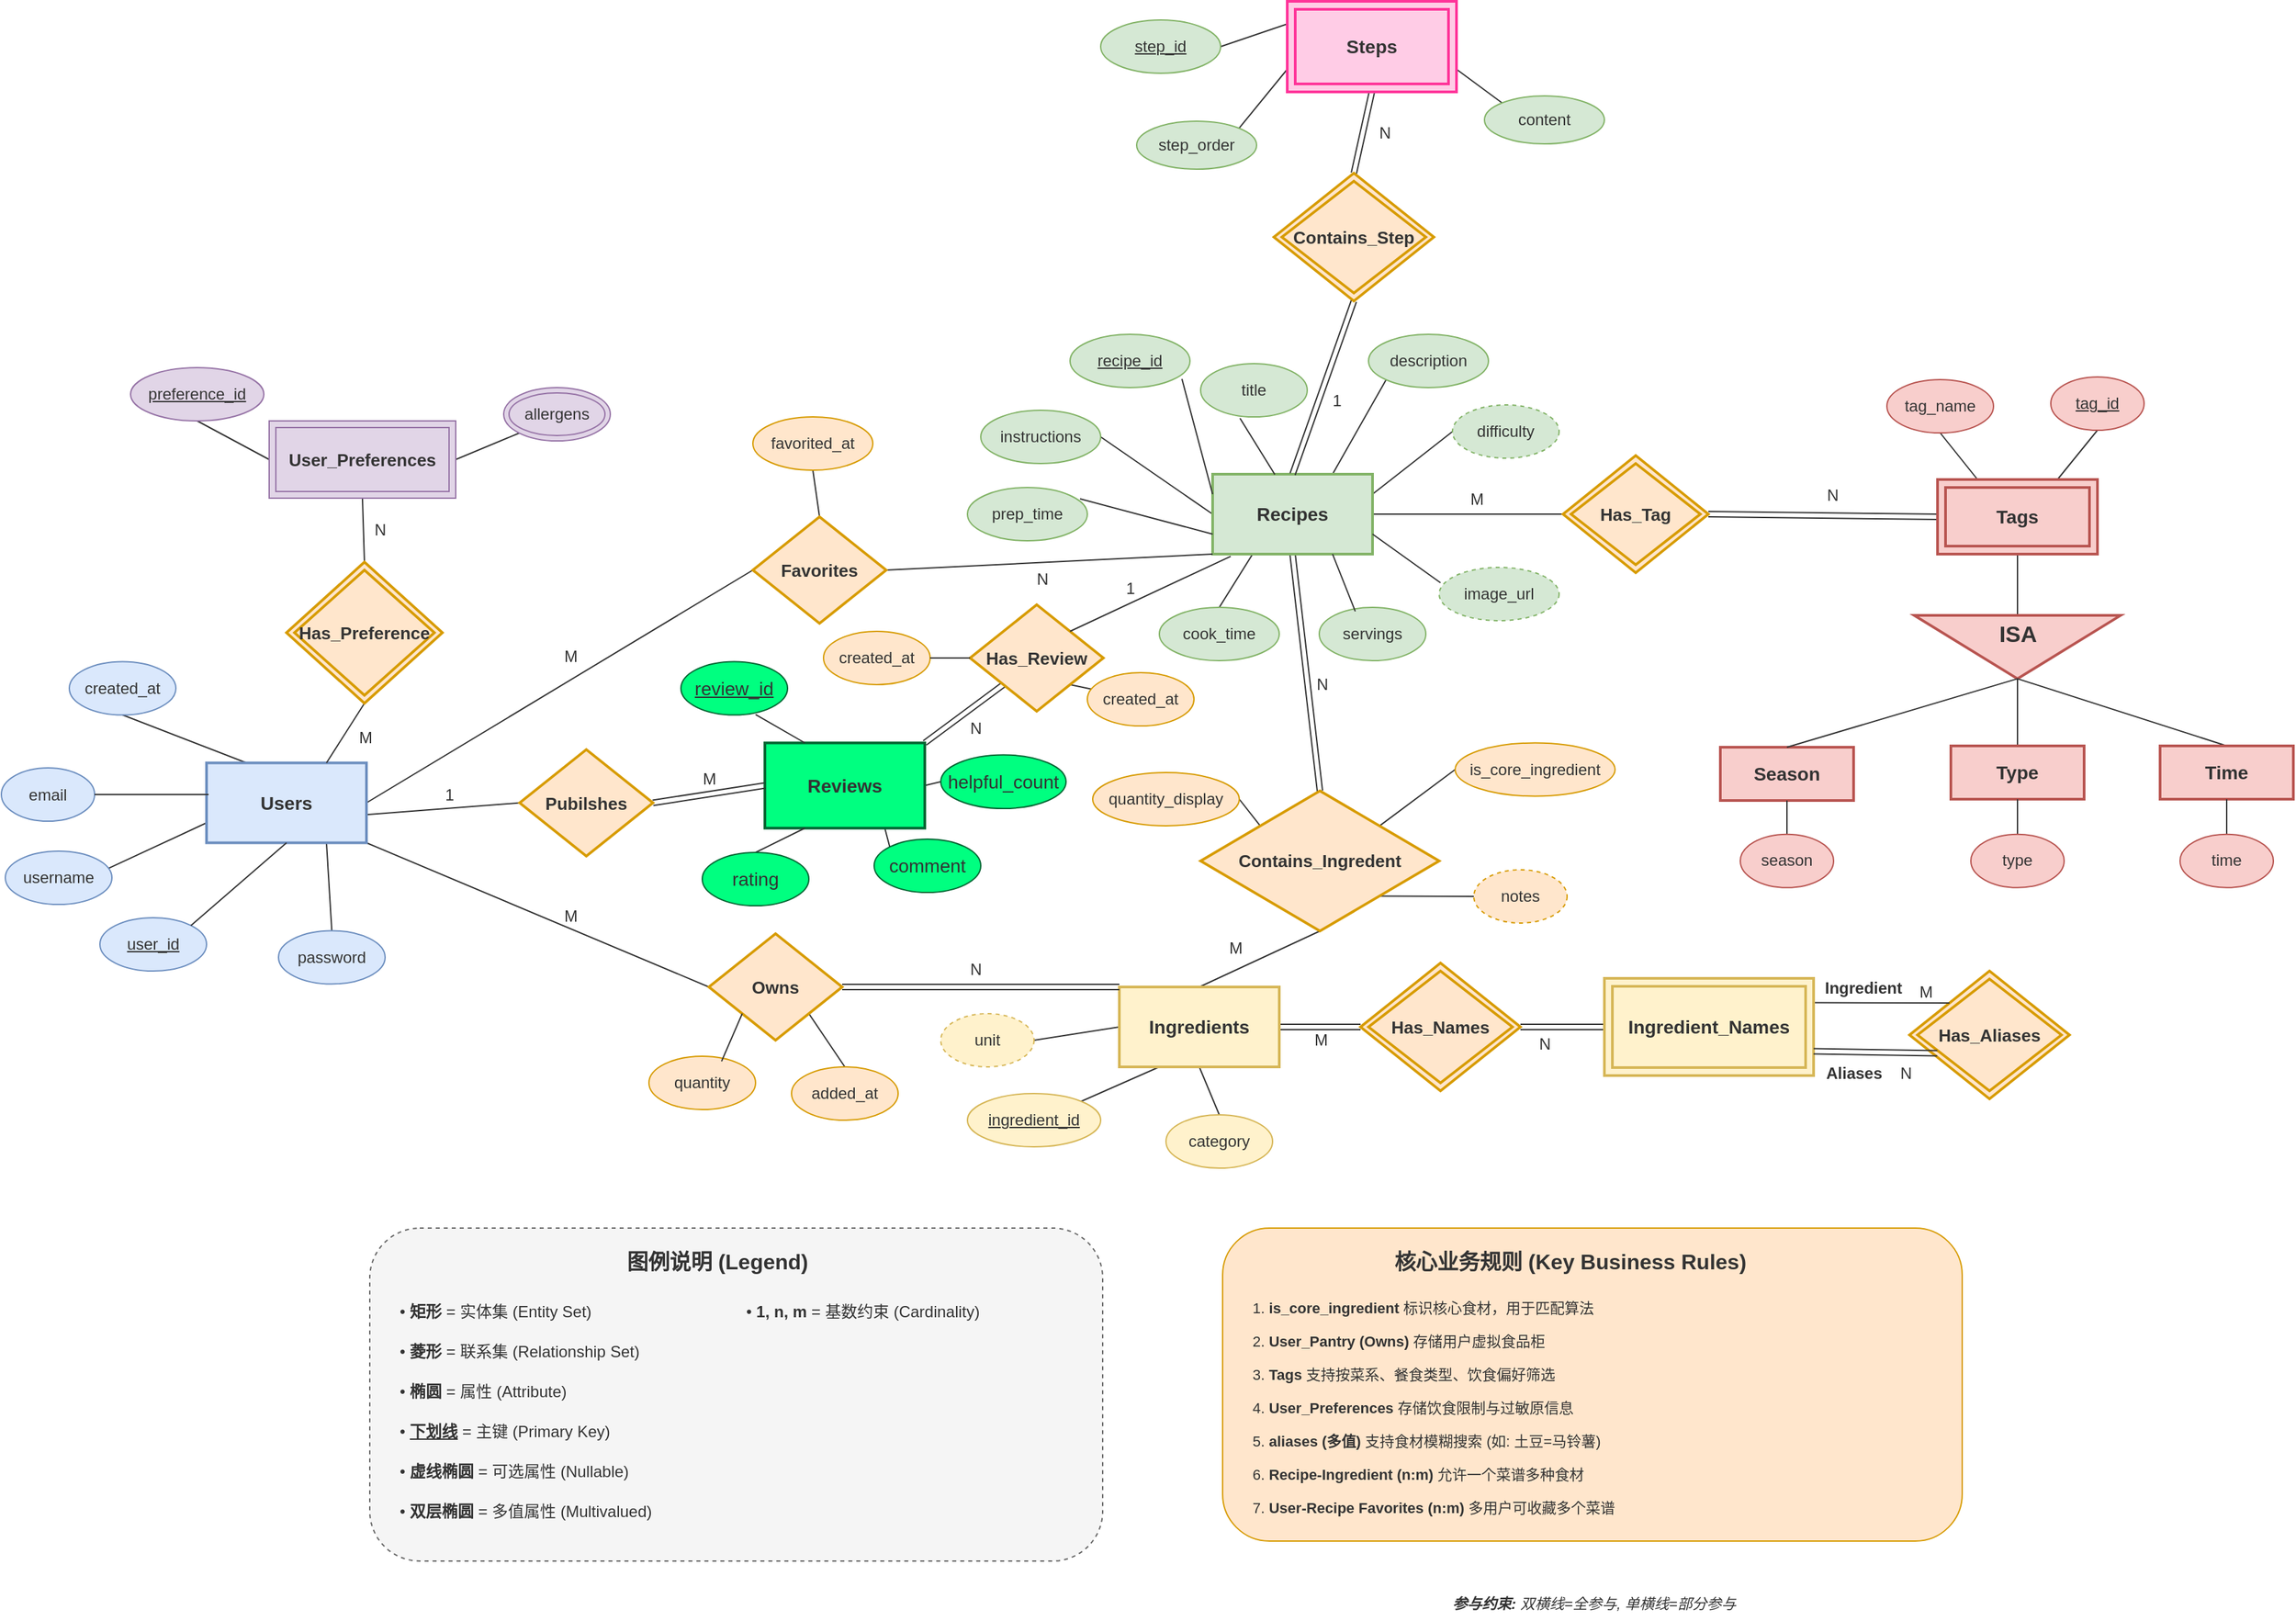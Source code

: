 <mxfile version="28.2.5">
  <diagram name="第 1 页" id="XgIQo4NafmfbC__hgtfv">
    <mxGraphModel dx="2186" dy="1498" grid="0" gridSize="10" guides="1" tooltips="1" connect="1" arrows="1" fold="1" page="0" pageScale="1" pageWidth="1169" pageHeight="827" background="#FFFFFF" math="0" shadow="0">
      <root>
        <mxCell id="0" />
        <mxCell id="1" parent="0" />
        <mxCell id="4LYANcPHWq9vuV5rM0Qy-9" style="rounded=0;orthogonalLoop=1;jettySize=auto;html=1;exitX=0.25;exitY=1;exitDx=0;exitDy=0;entryX=1;entryY=0;entryDx=0;entryDy=0;endArrow=none;endFill=0;strokeColor=#333333;" parent="1" source="4LYANcPHWq9vuV5rM0Qy-1" target="4LYANcPHWq9vuV5rM0Qy-2" edge="1">
          <mxGeometry relative="1" as="geometry" />
        </mxCell>
        <mxCell id="4LYANcPHWq9vuV5rM0Qy-10" style="rounded=0;orthogonalLoop=1;jettySize=auto;html=1;exitX=0;exitY=0.5;exitDx=0;exitDy=0;entryX=1;entryY=0.5;entryDx=0;entryDy=0;endArrow=none;endFill=0;strokeColor=#333333;" parent="1" source="4LYANcPHWq9vuV5rM0Qy-1" target="4LYANcPHWq9vuV5rM0Qy-6" edge="1">
          <mxGeometry relative="1" as="geometry" />
        </mxCell>
        <mxCell id="4LYANcPHWq9vuV5rM0Qy-12" style="rounded=0;orthogonalLoop=1;jettySize=auto;html=1;exitX=0.5;exitY=1;exitDx=0;exitDy=0;entryX=0.5;entryY=0;entryDx=0;entryDy=0;endArrow=none;endFill=0;strokeColor=#333333;" parent="1" source="4LYANcPHWq9vuV5rM0Qy-1" target="4LYANcPHWq9vuV5rM0Qy-4" edge="1">
          <mxGeometry relative="1" as="geometry" />
        </mxCell>
        <mxCell id="4LYANcPHWq9vuV5rM0Qy-44" style="rounded=0;orthogonalLoop=1;jettySize=auto;html=1;exitX=0.5;exitY=0;exitDx=0;exitDy=0;entryX=0.5;entryY=1;entryDx=0;entryDy=0;strokeColor=#333333;endArrow=none;endFill=0;" parent="1" source="4LYANcPHWq9vuV5rM0Qy-1" target="4LYANcPHWq9vuV5rM0Qy-34" edge="1">
          <mxGeometry relative="1" as="geometry" />
        </mxCell>
        <mxCell id="G42axheilwnnns442K1A-32" style="rounded=0;orthogonalLoop=1;jettySize=auto;html=1;exitX=1;exitY=0.5;exitDx=0;exitDy=0;entryX=0;entryY=0.5;entryDx=0;entryDy=0;shape=link;strokeColor=#333333;" edge="1" parent="1" source="4LYANcPHWq9vuV5rM0Qy-1" target="G42axheilwnnns442K1A-31">
          <mxGeometry relative="1" as="geometry" />
        </mxCell>
        <mxCell id="4LYANcPHWq9vuV5rM0Qy-1" value="&lt;b&gt;Ingredients&lt;/b&gt;" style="rounded=0;whiteSpace=wrap;html=1;fillColor=#fff2cc;strokeColor=#d6b656;fontStyle=1;fontSize=14;strokeWidth=2;fontColor=#333333;" parent="1" vertex="1">
          <mxGeometry x="875" y="759" width="120" height="60" as="geometry" />
        </mxCell>
        <mxCell id="4LYANcPHWq9vuV5rM0Qy-2" value="&lt;u&gt;ingredient_id&lt;/u&gt;" style="ellipse;whiteSpace=wrap;html=1;fillColor=#fff2cc;strokeColor=#d6b656;fontColor=#333333;" parent="1" vertex="1">
          <mxGeometry x="761" y="839" width="100" height="40" as="geometry" />
        </mxCell>
        <mxCell id="4LYANcPHWq9vuV5rM0Qy-4" value="category" style="ellipse;whiteSpace=wrap;html=1;fillColor=#fff2cc;strokeColor=#d6b656;fontColor=#333333;" parent="1" vertex="1">
          <mxGeometry x="910" y="855" width="80" height="40" as="geometry" />
        </mxCell>
        <mxCell id="4LYANcPHWq9vuV5rM0Qy-6" value="unit" style="ellipse;whiteSpace=wrap;html=1;fillColor=#fff2cc;strokeColor=#d6b656;dashed=1;fontColor=#333333;" parent="1" vertex="1">
          <mxGeometry x="741" y="779" width="70" height="40" as="geometry" />
        </mxCell>
        <mxCell id="4LYANcPHWq9vuV5rM0Qy-26" style="rounded=0;orthogonalLoop=1;jettySize=auto;html=1;exitX=0.75;exitY=0;exitDx=0;exitDy=0;entryX=0;entryY=1;entryDx=0;entryDy=0;strokeColor=#333333;startArrow=none;startFill=0;endArrow=none;endFill=0;" parent="1" source="4LYANcPHWq9vuV5rM0Qy-14" target="4LYANcPHWq9vuV5rM0Qy-17" edge="1">
          <mxGeometry relative="1" as="geometry" />
        </mxCell>
        <mxCell id="4LYANcPHWq9vuV5rM0Qy-27" style="rounded=0;orthogonalLoop=1;jettySize=auto;html=1;exitX=1;exitY=0.25;exitDx=0;exitDy=0;entryX=0;entryY=0.5;entryDx=0;entryDy=0;strokeColor=#333333;startArrow=none;startFill=0;endArrow=none;endFill=0;" parent="1" source="4LYANcPHWq9vuV5rM0Qy-14" target="4LYANcPHWq9vuV5rM0Qy-23" edge="1">
          <mxGeometry relative="1" as="geometry" />
        </mxCell>
        <mxCell id="4LYANcPHWq9vuV5rM0Qy-30" style="rounded=0;orthogonalLoop=1;jettySize=auto;html=1;exitX=0.25;exitY=1;exitDx=0;exitDy=0;entryX=0.5;entryY=0;entryDx=0;entryDy=0;strokeColor=#333333;startArrow=none;startFill=0;endArrow=none;endFill=0;" parent="1" source="4LYANcPHWq9vuV5rM0Qy-14" target="4LYANcPHWq9vuV5rM0Qy-20" edge="1">
          <mxGeometry relative="1" as="geometry" />
        </mxCell>
        <mxCell id="4LYANcPHWq9vuV5rM0Qy-32" style="rounded=0;orthogonalLoop=1;jettySize=auto;html=1;exitX=0;exitY=0.5;exitDx=0;exitDy=0;entryX=1;entryY=0.5;entryDx=0;entryDy=0;strokeColor=#333333;startArrow=none;startFill=0;endArrow=none;endFill=0;" parent="1" source="4LYANcPHWq9vuV5rM0Qy-14" target="4LYANcPHWq9vuV5rM0Qy-18" edge="1">
          <mxGeometry relative="1" as="geometry" />
        </mxCell>
        <mxCell id="4LYANcPHWq9vuV5rM0Qy-43" style="rounded=0;orthogonalLoop=1;jettySize=auto;html=1;exitX=0.5;exitY=1;exitDx=0;exitDy=0;entryX=0.5;entryY=0;entryDx=0;entryDy=0;strokeColor=#333333;endArrow=none;endFill=0;shape=link;" parent="1" source="4LYANcPHWq9vuV5rM0Qy-14" target="4LYANcPHWq9vuV5rM0Qy-34" edge="1">
          <mxGeometry relative="1" as="geometry" />
        </mxCell>
        <mxCell id="4LYANcPHWq9vuV5rM0Qy-100" style="rounded=0;orthogonalLoop=1;jettySize=auto;html=1;exitX=1;exitY=0.5;exitDx=0;exitDy=0;strokeColor=#333333;entryX=0;entryY=0.5;entryDx=0;entryDy=0;endArrow=none;endFill=0;" parent="1" source="4LYANcPHWq9vuV5rM0Qy-14" target="fGZl--ZOmI5c5a0cFDRq-34" edge="1">
          <mxGeometry relative="1" as="geometry">
            <mxPoint x="1248" y="404" as="targetPoint" />
          </mxGeometry>
        </mxCell>
        <mxCell id="4LYANcPHWq9vuV5rM0Qy-14" value="&lt;b&gt;Recipes&lt;/b&gt;" style="rounded=0;whiteSpace=wrap;html=1;fillColor=#d5e8d4;strokeColor=#82B366;fontStyle=1;fontSize=14;strokeWidth=2;fontColor=#333333;" parent="1" vertex="1">
          <mxGeometry x="945" y="374" width="120" height="60" as="geometry" />
        </mxCell>
        <mxCell id="4LYANcPHWq9vuV5rM0Qy-15" value="&lt;u&gt;recipe_id&lt;/u&gt;" style="ellipse;whiteSpace=wrap;html=1;fillColor=#d5e8d4;strokeColor=#82b366;fontColor=#333333;" parent="1" vertex="1">
          <mxGeometry x="838" y="269" width="90" height="40" as="geometry" />
        </mxCell>
        <mxCell id="4LYANcPHWq9vuV5rM0Qy-16" value="title" style="ellipse;whiteSpace=wrap;html=1;fillColor=#d5e8d4;strokeColor=#82b366;fontColor=#333333;" parent="1" vertex="1">
          <mxGeometry x="936" y="291" width="80" height="40" as="geometry" />
        </mxCell>
        <mxCell id="4LYANcPHWq9vuV5rM0Qy-17" value="description" style="ellipse;whiteSpace=wrap;html=1;fillColor=#d5e8d4;strokeColor=#82b366;fontColor=#333333;" parent="1" vertex="1">
          <mxGeometry x="1062" y="269" width="90" height="40" as="geometry" />
        </mxCell>
        <mxCell id="4LYANcPHWq9vuV5rM0Qy-18" value="instructions" style="ellipse;whiteSpace=wrap;html=1;fillColor=#d5e8d4;strokeColor=#82b366;fontColor=#333333;" parent="1" vertex="1">
          <mxGeometry x="771" y="326" width="90" height="40" as="geometry" />
        </mxCell>
        <mxCell id="4LYANcPHWq9vuV5rM0Qy-19" value="prep_time" style="ellipse;whiteSpace=wrap;html=1;fillColor=#d5e8d4;strokeColor=#82b366;fontColor=#333333;" parent="1" vertex="1">
          <mxGeometry x="761" y="384" width="90" height="40" as="geometry" />
        </mxCell>
        <mxCell id="4LYANcPHWq9vuV5rM0Qy-20" value="cook_time" style="ellipse;whiteSpace=wrap;html=1;fillColor=#d5e8d4;strokeColor=#82b366;fontColor=#333333;" parent="1" vertex="1">
          <mxGeometry x="905" y="474" width="90" height="40" as="geometry" />
        </mxCell>
        <mxCell id="4LYANcPHWq9vuV5rM0Qy-21" value="servings" style="ellipse;whiteSpace=wrap;html=1;fillColor=#d5e8d4;strokeColor=#82b366;fontColor=#333333;" parent="1" vertex="1">
          <mxGeometry x="1025" y="474" width="80" height="40" as="geometry" />
        </mxCell>
        <mxCell id="4LYANcPHWq9vuV5rM0Qy-22" value="image_url" style="ellipse;whiteSpace=wrap;html=1;fillColor=#d5e8d4;strokeColor=#82b366;dashed=1;fontColor=#333333;" parent="1" vertex="1">
          <mxGeometry x="1115" y="444" width="90" height="40" as="geometry" />
        </mxCell>
        <mxCell id="4LYANcPHWq9vuV5rM0Qy-23" value="difficulty" style="ellipse;whiteSpace=wrap;html=1;fillColor=#d5e8d4;strokeColor=#82b366;dashed=1;fontColor=#333333;" parent="1" vertex="1">
          <mxGeometry x="1125" y="322" width="80" height="40" as="geometry" />
        </mxCell>
        <mxCell id="4LYANcPHWq9vuV5rM0Qy-25" style="rounded=0;orthogonalLoop=1;jettySize=auto;html=1;exitX=0.389;exitY=0.004;exitDx=0;exitDy=0;entryX=0.369;entryY=1.025;entryDx=0;entryDy=0;entryPerimeter=0;strokeColor=#333333;startArrow=none;startFill=0;exitPerimeter=0;endArrow=none;endFill=0;" parent="1" source="4LYANcPHWq9vuV5rM0Qy-14" target="4LYANcPHWq9vuV5rM0Qy-16" edge="1">
          <mxGeometry relative="1" as="geometry" />
        </mxCell>
        <mxCell id="4LYANcPHWq9vuV5rM0Qy-28" style="rounded=0;orthogonalLoop=1;jettySize=auto;html=1;exitX=1;exitY=0.75;exitDx=0;exitDy=0;entryX=0.011;entryY=0.288;entryDx=0;entryDy=0;entryPerimeter=0;strokeColor=#333333;startArrow=none;startFill=0;endArrow=none;endFill=0;" parent="1" source="4LYANcPHWq9vuV5rM0Qy-14" target="4LYANcPHWq9vuV5rM0Qy-22" edge="1">
          <mxGeometry relative="1" as="geometry" />
        </mxCell>
        <mxCell id="4LYANcPHWq9vuV5rM0Qy-29" style="rounded=0;orthogonalLoop=1;jettySize=auto;html=1;exitX=0.75;exitY=1;exitDx=0;exitDy=0;entryX=0.338;entryY=0.075;entryDx=0;entryDy=0;entryPerimeter=0;strokeColor=#333333;startArrow=none;startFill=0;endArrow=none;endFill=0;" parent="1" source="4LYANcPHWq9vuV5rM0Qy-14" target="4LYANcPHWq9vuV5rM0Qy-21" edge="1">
          <mxGeometry relative="1" as="geometry" />
        </mxCell>
        <mxCell id="4LYANcPHWq9vuV5rM0Qy-31" style="rounded=0;orthogonalLoop=1;jettySize=auto;html=1;exitX=0;exitY=0.75;exitDx=0;exitDy=0;entryX=0.939;entryY=0.213;entryDx=0;entryDy=0;entryPerimeter=0;strokeColor=#333333;startArrow=none;startFill=0;endArrow=none;endFill=0;" parent="1" source="4LYANcPHWq9vuV5rM0Qy-14" target="4LYANcPHWq9vuV5rM0Qy-19" edge="1">
          <mxGeometry relative="1" as="geometry" />
        </mxCell>
        <mxCell id="4LYANcPHWq9vuV5rM0Qy-33" style="rounded=0;orthogonalLoop=1;jettySize=auto;html=1;exitX=0;exitY=0.25;exitDx=0;exitDy=0;entryX=0.933;entryY=0.838;entryDx=0;entryDy=0;entryPerimeter=0;strokeColor=#333333;startArrow=none;startFill=0;endArrow=none;endFill=0;" parent="1" source="4LYANcPHWq9vuV5rM0Qy-14" target="4LYANcPHWq9vuV5rM0Qy-15" edge="1">
          <mxGeometry relative="1" as="geometry" />
        </mxCell>
        <mxCell id="4LYANcPHWq9vuV5rM0Qy-40" style="rounded=0;orthogonalLoop=1;jettySize=auto;html=1;exitX=1;exitY=0;exitDx=0;exitDy=0;entryX=0;entryY=0.5;entryDx=0;entryDy=0;strokeColor=#333333;endArrow=none;endFill=0;" parent="1" source="4LYANcPHWq9vuV5rM0Qy-34" target="4LYANcPHWq9vuV5rM0Qy-36" edge="1">
          <mxGeometry relative="1" as="geometry" />
        </mxCell>
        <mxCell id="4LYANcPHWq9vuV5rM0Qy-41" style="rounded=0;orthogonalLoop=1;jettySize=auto;html=1;exitX=1;exitY=1;exitDx=0;exitDy=0;entryX=0;entryY=0.5;entryDx=0;entryDy=0;strokeColor=#333333;endArrow=none;endFill=0;" parent="1" source="4LYANcPHWq9vuV5rM0Qy-34" target="4LYANcPHWq9vuV5rM0Qy-37" edge="1">
          <mxGeometry relative="1" as="geometry" />
        </mxCell>
        <mxCell id="4LYANcPHWq9vuV5rM0Qy-42" style="rounded=0;orthogonalLoop=1;jettySize=auto;html=1;exitX=0;exitY=0;exitDx=0;exitDy=0;entryX=1;entryY=0.5;entryDx=0;entryDy=0;strokeColor=#333333;endArrow=none;endFill=0;" parent="1" source="4LYANcPHWq9vuV5rM0Qy-34" target="4LYANcPHWq9vuV5rM0Qy-35" edge="1">
          <mxGeometry relative="1" as="geometry" />
        </mxCell>
        <mxCell id="4LYANcPHWq9vuV5rM0Qy-34" value="&lt;b&gt;Contains_Ingredent&lt;/b&gt;" style="rhombus;whiteSpace=wrap;html=1;fillColor=#ffe6cc;strokeColor=#d79b00;fontStyle=1;fontSize=13;strokeWidth=2;fontColor=#333333;" parent="1" vertex="1">
          <mxGeometry x="936" y="611.75" width="179" height="105.25" as="geometry" />
        </mxCell>
        <mxCell id="4LYANcPHWq9vuV5rM0Qy-35" value="quantity_display" style="ellipse;whiteSpace=wrap;html=1;fillColor=#ffe6cc;strokeColor=#d79b00;fontColor=#333333;" parent="1" vertex="1">
          <mxGeometry x="855" y="598" width="110" height="40" as="geometry" />
        </mxCell>
        <mxCell id="4LYANcPHWq9vuV5rM0Qy-36" value="is_core_ingredient" style="ellipse;whiteSpace=wrap;html=1;fillColor=#ffe6cc;strokeColor=#d79b00;fontColor=#333333;" parent="1" vertex="1">
          <mxGeometry x="1127" y="575.75" width="120" height="40" as="geometry" />
        </mxCell>
        <mxCell id="4LYANcPHWq9vuV5rM0Qy-37" value="notes" style="ellipse;whiteSpace=wrap;html=1;fillColor=#ffe6cc;strokeColor=#d79b00;dashed=1;fontColor=#333333;" parent="1" vertex="1">
          <mxGeometry x="1141" y="671" width="70" height="40" as="geometry" />
        </mxCell>
        <mxCell id="4LYANcPHWq9vuV5rM0Qy-56" style="rounded=0;orthogonalLoop=1;jettySize=auto;html=1;exitX=0;exitY=0.75;exitDx=0;exitDy=0;entryX=0.961;entryY=0.33;entryDx=0;entryDy=0;strokeColor=#333333;endArrow=none;endFill=0;entryPerimeter=0;" parent="1" source="4LYANcPHWq9vuV5rM0Qy-46" target="4LYANcPHWq9vuV5rM0Qy-48" edge="1">
          <mxGeometry relative="1" as="geometry" />
        </mxCell>
        <mxCell id="4LYANcPHWq9vuV5rM0Qy-58" style="rounded=0;orthogonalLoop=1;jettySize=auto;html=1;exitX=0.25;exitY=0;exitDx=0;exitDy=0;entryX=0.5;entryY=1;entryDx=0;entryDy=0;strokeColor=#333333;endArrow=none;endFill=0;" parent="1" source="4LYANcPHWq9vuV5rM0Qy-46" target="4LYANcPHWq9vuV5rM0Qy-51" edge="1">
          <mxGeometry relative="1" as="geometry" />
        </mxCell>
        <mxCell id="4LYANcPHWq9vuV5rM0Qy-59" style="rounded=0;orthogonalLoop=1;jettySize=auto;html=1;exitX=0.75;exitY=1;exitDx=0;exitDy=0;entryX=0.5;entryY=0;entryDx=0;entryDy=0;strokeColor=#333333;endArrow=none;endFill=0;" parent="1" source="4LYANcPHWq9vuV5rM0Qy-46" target="4LYANcPHWq9vuV5rM0Qy-50" edge="1">
          <mxGeometry relative="1" as="geometry" />
        </mxCell>
        <mxCell id="4LYANcPHWq9vuV5rM0Qy-82" style="rounded=0;orthogonalLoop=1;jettySize=auto;html=1;exitX=1;exitY=1;exitDx=0;exitDy=0;entryX=0;entryY=0.5;entryDx=0;entryDy=0;strokeColor=#333333;endArrow=none;endFill=0;" parent="1" source="4LYANcPHWq9vuV5rM0Qy-46" target="4LYANcPHWq9vuV5rM0Qy-72" edge="1">
          <mxGeometry relative="1" as="geometry" />
        </mxCell>
        <mxCell id="4LYANcPHWq9vuV5rM0Qy-86" style="rounded=0;orthogonalLoop=1;jettySize=auto;html=1;exitX=1;exitY=0.5;exitDx=0;exitDy=0;entryX=0;entryY=0.5;entryDx=0;entryDy=0;strokeColor=#333333;endArrow=none;endFill=0;" parent="1" source="4LYANcPHWq9vuV5rM0Qy-46" target="4LYANcPHWq9vuV5rM0Qy-85" edge="1">
          <mxGeometry relative="1" as="geometry" />
        </mxCell>
        <mxCell id="Ztesn_iidaRLeLfR7DhW-21" style="rounded=0;orthogonalLoop=1;jettySize=auto;html=1;exitX=0.986;exitY=0.649;exitDx=0;exitDy=0;entryX=0;entryY=0.5;entryDx=0;entryDy=0;endArrow=none;endFill=0;strokeColor=#333333;exitPerimeter=0;" parent="1" source="4LYANcPHWq9vuV5rM0Qy-46" target="Ztesn_iidaRLeLfR7DhW-19" edge="1">
          <mxGeometry relative="1" as="geometry" />
        </mxCell>
        <mxCell id="4LYANcPHWq9vuV5rM0Qy-46" value="&lt;b&gt;Users&lt;/b&gt;" style="rounded=0;whiteSpace=wrap;html=1;fillColor=#dae8fc;strokeColor=#6c8ebf;fontStyle=1;fontSize=14;strokeWidth=2;fontColor=#333333;" parent="1" vertex="1">
          <mxGeometry x="190" y="590.75" width="120" height="60" as="geometry" />
        </mxCell>
        <mxCell id="4LYANcPHWq9vuV5rM0Qy-47" value="&lt;u&gt;user_id&lt;/u&gt;" style="ellipse;whiteSpace=wrap;html=1;fillColor=#dae8fc;strokeColor=#6c8ebf;fontColor=#333333;" parent="1" vertex="1">
          <mxGeometry x="110" y="707" width="80" height="40" as="geometry" />
        </mxCell>
        <mxCell id="4LYANcPHWq9vuV5rM0Qy-48" value="username" style="ellipse;whiteSpace=wrap;html=1;fillColor=#dae8fc;strokeColor=#6c8ebf;fontColor=#333333;" parent="1" vertex="1">
          <mxGeometry x="39" y="657" width="80" height="40" as="geometry" />
        </mxCell>
        <mxCell id="4LYANcPHWq9vuV5rM0Qy-49" value="email" style="ellipse;whiteSpace=wrap;html=1;fillColor=#dae8fc;strokeColor=#6c8ebf;fontColor=#333333;" parent="1" vertex="1">
          <mxGeometry x="36" y="594.5" width="70" height="40" as="geometry" />
        </mxCell>
        <mxCell id="4LYANcPHWq9vuV5rM0Qy-50" value="password" style="ellipse;whiteSpace=wrap;html=1;fillColor=#dae8fc;strokeColor=#6c8ebf;fontColor=#333333;" parent="1" vertex="1">
          <mxGeometry x="244" y="716.75" width="80" height="40" as="geometry" />
        </mxCell>
        <mxCell id="4LYANcPHWq9vuV5rM0Qy-51" value="created_at" style="ellipse;whiteSpace=wrap;html=1;fillColor=#dae8fc;strokeColor=#6c8ebf;fontColor=#333333;" parent="1" vertex="1">
          <mxGeometry x="87" y="514.75" width="80" height="40" as="geometry" />
        </mxCell>
        <mxCell id="4LYANcPHWq9vuV5rM0Qy-55" style="rounded=0;orthogonalLoop=1;jettySize=auto;html=1;exitX=0.5;exitY=1;exitDx=0;exitDy=0;entryX=1;entryY=0;entryDx=0;entryDy=0;strokeColor=#333333;endArrow=none;endFill=0;" parent="1" source="4LYANcPHWq9vuV5rM0Qy-46" target="4LYANcPHWq9vuV5rM0Qy-47" edge="1">
          <mxGeometry relative="1" as="geometry" />
        </mxCell>
        <mxCell id="4LYANcPHWq9vuV5rM0Qy-57" style="rounded=0;orthogonalLoop=1;jettySize=auto;html=1;exitX=0.013;exitY=0.395;exitDx=0;exitDy=0;entryX=1;entryY=0.5;entryDx=0;entryDy=0;strokeColor=#333333;endArrow=none;endFill=0;exitPerimeter=0;" parent="1" source="4LYANcPHWq9vuV5rM0Qy-46" target="4LYANcPHWq9vuV5rM0Qy-49" edge="1">
          <mxGeometry relative="1" as="geometry" />
        </mxCell>
        <mxCell id="4LYANcPHWq9vuV5rM0Qy-76" style="rounded=0;orthogonalLoop=1;jettySize=auto;html=1;exitX=1;exitY=0.5;exitDx=0;exitDy=0;entryX=0;entryY=0;entryDx=0;entryDy=0;shape=link;strokeColor=#333333;" parent="1" source="4LYANcPHWq9vuV5rM0Qy-72" target="4LYANcPHWq9vuV5rM0Qy-1" edge="1">
          <mxGeometry relative="1" as="geometry" />
        </mxCell>
        <mxCell id="4LYANcPHWq9vuV5rM0Qy-81" style="rounded=0;orthogonalLoop=1;jettySize=auto;html=1;exitX=1;exitY=1;exitDx=0;exitDy=0;entryX=0.5;entryY=0;entryDx=0;entryDy=0;endArrow=none;endFill=0;strokeColor=#333333;" parent="1" source="4LYANcPHWq9vuV5rM0Qy-72" target="4LYANcPHWq9vuV5rM0Qy-79" edge="1">
          <mxGeometry relative="1" as="geometry" />
        </mxCell>
        <mxCell id="4LYANcPHWq9vuV5rM0Qy-72" value="&lt;b&gt;Owns&lt;/b&gt;" style="rhombus;whiteSpace=wrap;html=1;fillColor=#ffe6cc;strokeColor=#d79b00;fontStyle=1;fontSize=13;strokeWidth=2;fontColor=#333333;" parent="1" vertex="1">
          <mxGeometry x="567" y="719" width="100" height="80" as="geometry" />
        </mxCell>
        <mxCell id="4LYANcPHWq9vuV5rM0Qy-78" value="quantity" style="ellipse;whiteSpace=wrap;html=1;fillColor=#ffe6cc;strokeColor=#d79b00;fontColor=#333333;" parent="1" vertex="1">
          <mxGeometry x="522" y="811" width="80" height="40" as="geometry" />
        </mxCell>
        <mxCell id="4LYANcPHWq9vuV5rM0Qy-79" value="added_at" style="ellipse;whiteSpace=wrap;html=1;fillColor=#ffe6cc;strokeColor=#d79b00;fontColor=#333333;" parent="1" vertex="1">
          <mxGeometry x="629" y="819" width="80" height="40" as="geometry" />
        </mxCell>
        <mxCell id="4LYANcPHWq9vuV5rM0Qy-80" style="rounded=0;orthogonalLoop=1;jettySize=auto;html=1;exitX=0;exitY=1;exitDx=0;exitDy=0;entryX=0.681;entryY=0.096;entryDx=0;entryDy=0;entryPerimeter=0;endArrow=none;endFill=0;strokeColor=#333333;" parent="1" source="4LYANcPHWq9vuV5rM0Qy-72" target="4LYANcPHWq9vuV5rM0Qy-78" edge="1">
          <mxGeometry relative="1" as="geometry" />
        </mxCell>
        <mxCell id="4LYANcPHWq9vuV5rM0Qy-87" style="rounded=0;orthogonalLoop=1;jettySize=auto;html=1;exitX=1;exitY=0.5;exitDx=0;exitDy=0;entryX=0;entryY=1;entryDx=0;entryDy=0;strokeColor=#333333;endArrow=none;endFill=0;" parent="1" source="4LYANcPHWq9vuV5rM0Qy-85" target="4LYANcPHWq9vuV5rM0Qy-14" edge="1">
          <mxGeometry relative="1" as="geometry" />
        </mxCell>
        <mxCell id="4LYANcPHWq9vuV5rM0Qy-89" style="rounded=0;orthogonalLoop=1;jettySize=auto;html=1;exitX=0.5;exitY=0;exitDx=0;exitDy=0;entryX=0.5;entryY=1;entryDx=0;entryDy=0;endArrow=none;endFill=0;strokeColor=#333333;" parent="1" source="4LYANcPHWq9vuV5rM0Qy-85" target="4LYANcPHWq9vuV5rM0Qy-88" edge="1">
          <mxGeometry relative="1" as="geometry" />
        </mxCell>
        <mxCell id="4LYANcPHWq9vuV5rM0Qy-85" value="&lt;b&gt;Favorites&lt;/b&gt;" style="rhombus;whiteSpace=wrap;html=1;fillColor=#ffe6cc;strokeColor=#d79b00;fontStyle=1;fontSize=13;strokeWidth=2;fontColor=#333333;" parent="1" vertex="1">
          <mxGeometry x="600" y="406" width="100" height="80" as="geometry" />
        </mxCell>
        <mxCell id="4LYANcPHWq9vuV5rM0Qy-88" value="favorited_at" style="ellipse;whiteSpace=wrap;html=1;fillColor=#ffe6cc;strokeColor=#d79b00;fontColor=#333333;" parent="1" vertex="1">
          <mxGeometry x="600" y="331" width="90" height="40" as="geometry" />
        </mxCell>
        <mxCell id="4LYANcPHWq9vuV5rM0Qy-97" style="rounded=0;orthogonalLoop=1;jettySize=auto;html=1;exitX=0.75;exitY=0;exitDx=0;exitDy=0;entryX=0.5;entryY=1;entryDx=0;entryDy=0;strokeColor=#333333;endArrow=none;endFill=0;" parent="1" source="fGZl--ZOmI5c5a0cFDRq-43" target="4LYANcPHWq9vuV5rM0Qy-91" edge="1">
          <mxGeometry relative="1" as="geometry">
            <mxPoint x="1624" y="503.5" as="sourcePoint" />
          </mxGeometry>
        </mxCell>
        <mxCell id="4LYANcPHWq9vuV5rM0Qy-98" style="rounded=0;orthogonalLoop=1;jettySize=auto;html=1;exitX=0.25;exitY=0;exitDx=0;exitDy=0;strokeColor=#333333;endArrow=none;endFill=0;entryX=0.5;entryY=1;entryDx=0;entryDy=0;" parent="1" source="fGZl--ZOmI5c5a0cFDRq-43" target="4LYANcPHWq9vuV5rM0Qy-92" edge="1">
          <mxGeometry relative="1" as="geometry">
            <mxPoint x="1593.5" y="529" as="sourcePoint" />
            <mxPoint x="1515" y="340" as="targetPoint" />
          </mxGeometry>
        </mxCell>
        <mxCell id="4LYANcPHWq9vuV5rM0Qy-91" value="&lt;u&gt;tag_id&lt;/u&gt;" style="ellipse;whiteSpace=wrap;html=1;fillColor=#f8cecc;strokeColor=#b85450;fontColor=#333333;" parent="1" vertex="1">
          <mxGeometry x="1574" y="301" width="70" height="40" as="geometry" />
        </mxCell>
        <mxCell id="4LYANcPHWq9vuV5rM0Qy-92" value="tag_name" style="ellipse;whiteSpace=wrap;html=1;fillColor=#f8cecc;strokeColor=#b85450;fontColor=#333333;" parent="1" vertex="1">
          <mxGeometry x="1451" y="303" width="80" height="40" as="geometry" />
        </mxCell>
        <mxCell id="4LYANcPHWq9vuV5rM0Qy-103" style="rounded=0;orthogonalLoop=1;jettySize=auto;html=1;exitX=1;exitY=0.5;exitDx=0;exitDy=0;entryX=0;entryY=0.5;entryDx=0;entryDy=0;shape=link;strokeColor=#333333;" parent="1" source="fGZl--ZOmI5c5a0cFDRq-34" target="fGZl--ZOmI5c5a0cFDRq-43" edge="1">
          <mxGeometry relative="1" as="geometry">
            <mxPoint x="1348" y="404" as="sourcePoint" />
            <mxPoint x="1407" y="474.5" as="targetPoint" />
          </mxGeometry>
        </mxCell>
        <mxCell id="4LYANcPHWq9vuV5rM0Qy-104" value="" style="rounded=1;whiteSpace=wrap;html=1;fillColor=#f5f5f5;strokeColor=#666666;fontColor=#333333;dashed=1;align=left;verticalAlign=top;" parent="1" vertex="1">
          <mxGeometry x="312.5" y="940" width="550" height="250" as="geometry" />
        </mxCell>
        <mxCell id="4LYANcPHWq9vuV5rM0Qy-105" value="&lt;b&gt;&lt;font style=&quot;font-size: 16px;&quot;&gt;图例说明 (Legend)&lt;/font&gt;&lt;/b&gt;" style="text;html=1;align=center;verticalAlign=middle;resizable=0;points=[];autosize=1;fontColor=#333333;" parent="1" vertex="1">
          <mxGeometry x="482.5" y="950" width="180" height="30" as="geometry" />
        </mxCell>
        <mxCell id="4LYANcPHWq9vuV5rM0Qy-106" value="• &lt;b&gt;矩形&lt;/b&gt; = 实体集 (Entity Set)" style="text;html=1;align=left;verticalAlign=middle;resizable=0;points=[];autosize=1;fontSize=12;fontColor=#333333;" parent="1" vertex="1">
          <mxGeometry x="332.5" y="990" width="220" height="25" as="geometry" />
        </mxCell>
        <mxCell id="4LYANcPHWq9vuV5rM0Qy-107" value="• &lt;b&gt;菱形&lt;/b&gt; = 联系集 (Relationship Set)" style="text;html=1;align=left;verticalAlign=middle;resizable=0;points=[];autosize=1;fontSize=12;fontColor=#333333;" parent="1" vertex="1">
          <mxGeometry x="332.5" y="1020" width="260" height="25" as="geometry" />
        </mxCell>
        <mxCell id="4LYANcPHWq9vuV5rM0Qy-108" value="• &lt;b&gt;椭圆&lt;/b&gt; = 属性 (Attribute)" style="text;html=1;align=left;verticalAlign=middle;resizable=0;points=[];autosize=1;fontSize=12;fontColor=#333333;" parent="1" vertex="1">
          <mxGeometry x="332.5" y="1050" width="210" height="25" as="geometry" />
        </mxCell>
        <mxCell id="4LYANcPHWq9vuV5rM0Qy-109" value="• &lt;b&gt;&lt;u&gt;下划线&lt;/u&gt;&lt;/b&gt; = 主键 (Primary Key)" style="text;html=1;align=left;verticalAlign=middle;resizable=0;points=[];autosize=1;fontSize=12;fontColor=#333333;" parent="1" vertex="1">
          <mxGeometry x="332.5" y="1080" width="240" height="25" as="geometry" />
        </mxCell>
        <mxCell id="4LYANcPHWq9vuV5rM0Qy-110" value="• &lt;b&gt;虚线椭圆&lt;/b&gt; = 可选属性 (Nullable)" style="text;html=1;align=left;verticalAlign=middle;resizable=0;points=[];autosize=1;fontSize=12;fontColor=#333333;" parent="1" vertex="1">
          <mxGeometry x="332.5" y="1110" width="260" height="25" as="geometry" />
        </mxCell>
        <mxCell id="4LYANcPHWq9vuV5rM0Qy-111" value="• &lt;b&gt;双层椭圆&lt;/b&gt; = 多值属性 (Multivalued)" style="text;html=1;align=left;verticalAlign=middle;resizable=0;points=[];autosize=1;fontSize=12;fontColor=#333333;" parent="1" vertex="1">
          <mxGeometry x="332.5" y="1140" width="280" height="25" as="geometry" />
        </mxCell>
        <mxCell id="4LYANcPHWq9vuV5rM0Qy-112" value="• &lt;b&gt;1, n, m&lt;/b&gt; = 基数约束 (Cardinality)" style="text;html=1;align=left;verticalAlign=middle;resizable=0;points=[];autosize=1;fontSize=12;fontColor=#333333;" parent="1" vertex="1">
          <mxGeometry x="592.5" y="990" width="250" height="25" as="geometry" />
        </mxCell>
        <mxCell id="4LYANcPHWq9vuV5rM0Qy-113" value="" style="rounded=1;whiteSpace=wrap;html=1;fillColor=#ffe6cc;strokeColor=#d79b00;align=left;verticalAlign=top;fontColor=#333333;" parent="1" vertex="1">
          <mxGeometry x="952.5" y="940" width="555" height="235" as="geometry" />
        </mxCell>
        <mxCell id="4LYANcPHWq9vuV5rM0Qy-114" value="&lt;b&gt;&lt;font style=&quot;font-size: 16px;&quot;&gt;核心业务规则 (Key Business Rules)&lt;/font&gt;&lt;/b&gt;" style="text;html=1;align=center;verticalAlign=middle;resizable=0;points=[];autosize=1;fontColor=#333333;" parent="1" vertex="1">
          <mxGeometry x="1062.5" y="950" width="300" height="30" as="geometry" />
        </mxCell>
        <mxCell id="4LYANcPHWq9vuV5rM0Qy-115" value="1. &lt;b&gt;is_core_ingredient&lt;/b&gt; 标识核心食材，用于匹配算法" style="text;html=1;align=left;verticalAlign=middle;resizable=0;points=[];autosize=1;fontSize=11;fontColor=#333333;" parent="1" vertex="1">
          <mxGeometry x="972.5" y="990" width="350" height="20" as="geometry" />
        </mxCell>
        <mxCell id="4LYANcPHWq9vuV5rM0Qy-116" value="2. &lt;b&gt;User_Pantry (Owns)&lt;/b&gt; 存储用户虚拟食品柜" style="text;html=1;align=left;verticalAlign=middle;resizable=0;points=[];autosize=1;fontSize=11;fontColor=#333333;" parent="1" vertex="1">
          <mxGeometry x="972.5" y="1015" width="340" height="20" as="geometry" />
        </mxCell>
        <mxCell id="4LYANcPHWq9vuV5rM0Qy-117" value="3. &lt;b&gt;Tags&lt;/b&gt; 支持按菜系、餐食类型、饮食偏好筛选" style="text;html=1;align=left;verticalAlign=middle;resizable=0;points=[];autosize=1;fontSize=11;fontColor=#333333;" parent="1" vertex="1">
          <mxGeometry x="972.5" y="1040" width="360" height="20" as="geometry" />
        </mxCell>
        <mxCell id="4LYANcPHWq9vuV5rM0Qy-118" value="4. &lt;b&gt;User_Preferences&lt;/b&gt; 存储饮食限制与过敏原信息" style="text;html=1;align=left;verticalAlign=middle;resizable=0;points=[];autosize=1;fontSize=11;fontColor=#333333;" parent="1" vertex="1">
          <mxGeometry x="972.5" y="1065" width="380" height="20" as="geometry" />
        </mxCell>
        <mxCell id="4LYANcPHWq9vuV5rM0Qy-119" value="5. &lt;b&gt;aliases (多值)&lt;/b&gt; 支持食材模糊搜索 (如: 土豆=马铃薯)" style="text;html=1;align=left;verticalAlign=middle;resizable=0;points=[];autosize=1;fontSize=11;fontColor=#333333;" parent="1" vertex="1">
          <mxGeometry x="972.5" y="1090" width="420" height="20" as="geometry" />
        </mxCell>
        <mxCell id="4LYANcPHWq9vuV5rM0Qy-120" value="6. &lt;b&gt;Recipe-Ingredient (n:m)&lt;/b&gt; 允许一个菜谱多种食材" style="text;html=1;align=left;verticalAlign=middle;resizable=0;points=[];autosize=1;fontSize=11;fontColor=#333333;" parent="1" vertex="1">
          <mxGeometry x="972.5" y="1115" width="400" height="20" as="geometry" />
        </mxCell>
        <mxCell id="4LYANcPHWq9vuV5rM0Qy-121" value="7. &lt;b&gt;User-Recipe Favorites (n:m)&lt;/b&gt; 多用户可收藏多个菜谱" style="text;html=1;align=left;verticalAlign=middle;resizable=0;points=[];autosize=1;fontSize=11;fontColor=#333333;" parent="1" vertex="1">
          <mxGeometry x="972.5" y="1140" width="420" height="20" as="geometry" />
        </mxCell>
        <mxCell id="4LYANcPHWq9vuV5rM0Qy-122" value="&lt;b&gt;参与约束:&lt;/b&gt;&amp;nbsp;双横线=全参与, 单横线=部分参与" style="text;html=1;align=center;verticalAlign=middle;resizable=0;points=[];autosize=1;fontSize=11;fontColor=#333333;fontStyle=2;" parent="1" vertex="1">
          <mxGeometry x="1115" y="1209" width="231" height="25" as="geometry" />
        </mxCell>
        <mxCell id="Ztesn_iidaRLeLfR7DhW-6" style="rounded=0;orthogonalLoop=1;jettySize=auto;html=1;exitX=0.5;exitY=1;exitDx=0;exitDy=0;entryX=0.5;entryY=0;entryDx=0;entryDy=0;shape=link;strokeColor=#333333;" parent="1" source="fGZl--ZOmI5c5a0cFDRq-47" target="fGZl--ZOmI5c5a0cFDRq-44" edge="1">
          <mxGeometry relative="1" as="geometry">
            <mxPoint x="1062" y="88.0" as="sourcePoint" />
            <mxPoint x="1057" y="155" as="targetPoint" />
          </mxGeometry>
        </mxCell>
        <mxCell id="Ztesn_iidaRLeLfR7DhW-12" style="rounded=0;orthogonalLoop=1;jettySize=auto;html=1;exitX=0;exitY=0.25;exitDx=0;exitDy=0;entryX=1;entryY=0.5;entryDx=0;entryDy=0;strokeColor=#333333;endArrow=none;endFill=0;" parent="1" source="fGZl--ZOmI5c5a0cFDRq-47" target="Ztesn_iidaRLeLfR7DhW-3" edge="1">
          <mxGeometry relative="1" as="geometry">
            <mxPoint x="1002" y="43.0" as="sourcePoint" />
          </mxGeometry>
        </mxCell>
        <mxCell id="Ztesn_iidaRLeLfR7DhW-15" style="rounded=0;orthogonalLoop=1;jettySize=auto;html=1;exitX=0;exitY=0.75;exitDx=0;exitDy=0;entryX=1;entryY=0;entryDx=0;entryDy=0;strokeColor=#333333;endArrow=none;endFill=0;" parent="1" source="fGZl--ZOmI5c5a0cFDRq-47" target="Ztesn_iidaRLeLfR7DhW-4" edge="1">
          <mxGeometry relative="1" as="geometry">
            <mxPoint x="1002" y="73.0" as="sourcePoint" />
          </mxGeometry>
        </mxCell>
        <mxCell id="Ztesn_iidaRLeLfR7DhW-16" style="rounded=0;orthogonalLoop=1;jettySize=auto;html=1;exitX=1;exitY=0.75;exitDx=0;exitDy=0;entryX=0;entryY=0;entryDx=0;entryDy=0;strokeColor=#333333;endArrow=none;endFill=0;" parent="1" source="fGZl--ZOmI5c5a0cFDRq-47" target="Ztesn_iidaRLeLfR7DhW-9" edge="1">
          <mxGeometry relative="1" as="geometry">
            <mxPoint x="1122" y="73.0" as="sourcePoint" />
          </mxGeometry>
        </mxCell>
        <mxCell id="Ztesn_iidaRLeLfR7DhW-3" value="&lt;font style=&quot;color: rgb(51, 51, 51);&quot;&gt;&lt;u&gt;step&lt;/u&gt;&lt;u style=&quot;background-color: transparent;&quot;&gt;_id&lt;/u&gt;&lt;/font&gt;" style="ellipse;whiteSpace=wrap;html=1;fillColor=light-dark(#d5e8d4, #ffcce6);strokeColor=light-dark(#82b366, #ff3399);fontColor=#333333;" parent="1" vertex="1">
          <mxGeometry x="861" y="33" width="90" height="40" as="geometry" />
        </mxCell>
        <mxCell id="Ztesn_iidaRLeLfR7DhW-4" value="&lt;font color=&quot;#333333&quot;&gt;step_order&lt;/font&gt;" style="ellipse;whiteSpace=wrap;html=1;fillColor=light-dark(#d5e8d4, #ffcce6);strokeColor=light-dark(#82b366, #ff3399);fontColor=#333333;" parent="1" vertex="1">
          <mxGeometry x="888" y="109" width="90" height="36" as="geometry" />
        </mxCell>
        <mxCell id="Ztesn_iidaRLeLfR7DhW-7" style="rounded=0;orthogonalLoop=1;jettySize=auto;html=1;exitX=0.5;exitY=1;exitDx=0;exitDy=0;entryX=0.5;entryY=0;entryDx=0;entryDy=0;strokeColor=#333333;endArrow=none;endFill=0;shape=link;" parent="1" source="fGZl--ZOmI5c5a0cFDRq-44" target="4LYANcPHWq9vuV5rM0Qy-14" edge="1">
          <mxGeometry relative="1" as="geometry">
            <mxPoint x="1057" y="235" as="sourcePoint" />
          </mxGeometry>
        </mxCell>
        <mxCell id="Ztesn_iidaRLeLfR7DhW-9" value="&lt;font color=&quot;#333333&quot;&gt;content&lt;/font&gt;" style="ellipse;whiteSpace=wrap;html=1;fillColor=light-dark(#d5e8d4, #ffcce6);strokeColor=light-dark(#82b366, #ff3399);fontColor=#333333;" parent="1" vertex="1">
          <mxGeometry x="1149" y="90" width="90" height="36" as="geometry" />
        </mxCell>
        <mxCell id="Ztesn_iidaRLeLfR7DhW-23" style="rounded=0;orthogonalLoop=1;jettySize=auto;html=1;exitX=1;exitY=0;exitDx=0;exitDy=0;entryX=0;entryY=1;entryDx=0;entryDy=0;endArrow=none;endFill=0;strokeColor=#333333;shape=link;" parent="1" source="Ztesn_iidaRLeLfR7DhW-17" target="Ztesn_iidaRLeLfR7DhW-20" edge="1">
          <mxGeometry relative="1" as="geometry" />
        </mxCell>
        <mxCell id="fGZl--ZOmI5c5a0cFDRq-28" style="rounded=0;orthogonalLoop=1;jettySize=auto;html=1;exitX=0.75;exitY=1;exitDx=0;exitDy=0;entryX=0;entryY=0;entryDx=0;entryDy=0;endArrow=none;endFill=0;strokeColor=#333333;" parent="1" source="Ztesn_iidaRLeLfR7DhW-17" target="fGZl--ZOmI5c5a0cFDRq-24" edge="1">
          <mxGeometry relative="1" as="geometry" />
        </mxCell>
        <mxCell id="fGZl--ZOmI5c5a0cFDRq-53" style="rounded=0;orthogonalLoop=1;jettySize=auto;html=1;exitX=1;exitY=0.5;exitDx=0;exitDy=0;entryX=0;entryY=0.5;entryDx=0;entryDy=0;strokeColor=#333333;endArrow=none;endFill=0;" parent="1" source="Ztesn_iidaRLeLfR7DhW-17" target="fGZl--ZOmI5c5a0cFDRq-52" edge="1">
          <mxGeometry relative="1" as="geometry" />
        </mxCell>
        <mxCell id="Ztesn_iidaRLeLfR7DhW-17" value="&lt;b&gt;&lt;font style=&quot;color: rgb(51, 51, 51);&quot;&gt;Reviews&lt;/font&gt;&lt;/b&gt;" style="rounded=0;whiteSpace=wrap;html=1;fillColor=#00FF80;strokeColor=#006633;fontStyle=1;fontSize=14;strokeWidth=2;fontColor=#333333;" parent="1" vertex="1">
          <mxGeometry x="609" y="575.75" width="120" height="64" as="geometry" />
        </mxCell>
        <mxCell id="Ztesn_iidaRLeLfR7DhW-22" style="rounded=0;orthogonalLoop=1;jettySize=auto;html=1;exitX=1;exitY=0.5;exitDx=0;exitDy=0;entryX=0;entryY=0.5;entryDx=0;entryDy=0;shape=link;strokeColor=#333333;" parent="1" source="Ztesn_iidaRLeLfR7DhW-19" target="Ztesn_iidaRLeLfR7DhW-17" edge="1">
          <mxGeometry relative="1" as="geometry" />
        </mxCell>
        <mxCell id="Ztesn_iidaRLeLfR7DhW-19" value="&lt;b&gt;&lt;font style=&quot;color: rgb(51, 51, 51);&quot;&gt;Pubilshes&lt;/font&gt;&lt;/b&gt;" style="rhombus;whiteSpace=wrap;html=1;fillColor=#ffe6cc;strokeColor=#d79b00;fontStyle=1;fontSize=13;strokeWidth=2;fontColor=#333333;" parent="1" vertex="1">
          <mxGeometry x="425" y="580.75" width="100" height="80" as="geometry" />
        </mxCell>
        <mxCell id="fGZl--ZOmI5c5a0cFDRq-50" style="rounded=0;orthogonalLoop=1;jettySize=auto;html=1;exitX=1;exitY=1;exitDx=0;exitDy=0;endArrow=none;endFill=0;strokeColor=#333333;" parent="1" source="Ztesn_iidaRLeLfR7DhW-20" target="fGZl--ZOmI5c5a0cFDRq-49" edge="1">
          <mxGeometry relative="1" as="geometry" />
        </mxCell>
        <mxCell id="Ztesn_iidaRLeLfR7DhW-20" value="&lt;b&gt;&lt;font style=&quot;color: rgb(51, 51, 51);&quot;&gt;Has_Review&lt;/font&gt;&lt;/b&gt;" style="rhombus;whiteSpace=wrap;html=1;fillColor=#ffe6cc;strokeColor=#d79b00;fontStyle=1;fontSize=13;strokeWidth=2;fontColor=#333333;" parent="1" vertex="1">
          <mxGeometry x="763" y="472" width="100" height="80" as="geometry" />
        </mxCell>
        <mxCell id="Ztesn_iidaRLeLfR7DhW-24" style="rounded=0;orthogonalLoop=1;jettySize=auto;html=1;exitX=1;exitY=0;exitDx=0;exitDy=0;entryX=0.113;entryY=1.028;entryDx=0;entryDy=0;entryPerimeter=0;endArrow=none;endFill=0;strokeColor=#333333;" parent="1" source="Ztesn_iidaRLeLfR7DhW-20" target="4LYANcPHWq9vuV5rM0Qy-14" edge="1">
          <mxGeometry relative="1" as="geometry" />
        </mxCell>
        <mxCell id="fGZl--ZOmI5c5a0cFDRq-15" value="&lt;font style=&quot;color: rgb(51, 51, 51);&quot;&gt;1&lt;/font&gt;" style="text;html=1;align=center;verticalAlign=middle;resizable=0;points=[];autosize=1;strokeColor=none;fillColor=none;" parent="1" vertex="1">
          <mxGeometry x="359" y="601.5" width="25" height="26" as="geometry" />
        </mxCell>
        <mxCell id="fGZl--ZOmI5c5a0cFDRq-16" value="&lt;font style=&quot;color: rgb(51, 51, 51);&quot;&gt;M&lt;/font&gt;" style="text;html=1;align=center;verticalAlign=middle;resizable=0;points=[];autosize=1;strokeColor=none;fillColor=none;" parent="1" vertex="1">
          <mxGeometry x="553" y="589.75" width="28" height="26" as="geometry" />
        </mxCell>
        <mxCell id="fGZl--ZOmI5c5a0cFDRq-19" value="&lt;font style=&quot;color: rgb(51, 51, 51);&quot;&gt;M&lt;/font&gt;" style="text;html=1;align=center;verticalAlign=middle;resizable=0;points=[];autosize=1;strokeColor=none;fillColor=none;" parent="1" vertex="1">
          <mxGeometry x="449" y="693" width="28" height="26" as="geometry" />
        </mxCell>
        <mxCell id="fGZl--ZOmI5c5a0cFDRq-20" value="&lt;font style=&quot;color: rgb(51, 51, 51);&quot;&gt;N&lt;/font&gt;" style="text;html=1;align=center;verticalAlign=middle;resizable=0;points=[];autosize=1;strokeColor=none;fillColor=none;" parent="1" vertex="1">
          <mxGeometry x="753" y="733" width="27" height="26" as="geometry" />
        </mxCell>
        <mxCell id="fGZl--ZOmI5c5a0cFDRq-21" value="&lt;font style=&quot;color: rgb(51, 51, 51);&quot;&gt;&lt;u style=&quot;font-weight: normal;&quot;&gt;review_id&lt;/u&gt;&lt;/font&gt;" style="ellipse;whiteSpace=wrap;html=1;fillColor=#00FF80;strokeColor=#006633;fontColor=#333333;rounded=0;strokeWidth=1;align=center;verticalAlign=middle;fontFamily=Helvetica;fontSize=14;fontStyle=1;" parent="1" vertex="1">
          <mxGeometry x="546" y="514.75" width="80" height="40" as="geometry" />
        </mxCell>
        <mxCell id="fGZl--ZOmI5c5a0cFDRq-22" style="rounded=0;orthogonalLoop=1;jettySize=auto;html=1;exitX=0.25;exitY=0;exitDx=0;exitDy=0;entryX=0.7;entryY=0.992;entryDx=0;entryDy=0;entryPerimeter=0;endArrow=none;endFill=0;strokeColor=#333333;" parent="1" source="Ztesn_iidaRLeLfR7DhW-17" target="fGZl--ZOmI5c5a0cFDRq-21" edge="1">
          <mxGeometry relative="1" as="geometry" />
        </mxCell>
        <mxCell id="fGZl--ZOmI5c5a0cFDRq-27" style="rounded=0;orthogonalLoop=1;jettySize=auto;html=1;exitX=0.5;exitY=0;exitDx=0;exitDy=0;entryX=0.25;entryY=1;entryDx=0;entryDy=0;endArrow=none;endFill=0;strokeColor=#333333;" parent="1" source="fGZl--ZOmI5c5a0cFDRq-23" target="Ztesn_iidaRLeLfR7DhW-17" edge="1">
          <mxGeometry relative="1" as="geometry" />
        </mxCell>
        <mxCell id="fGZl--ZOmI5c5a0cFDRq-23" value="&lt;font style=&quot;color: rgb(51, 51, 51); font-weight: normal;&quot;&gt;rating&lt;/font&gt;" style="ellipse;whiteSpace=wrap;html=1;fillColor=#00FF80;strokeColor=#006633;fontColor=#333333;rounded=0;strokeWidth=1;align=center;verticalAlign=middle;fontFamily=Helvetica;fontSize=14;fontStyle=1;" parent="1" vertex="1">
          <mxGeometry x="562" y="658" width="80" height="40" as="geometry" />
        </mxCell>
        <mxCell id="fGZl--ZOmI5c5a0cFDRq-24" value="&lt;font style=&quot;color: rgb(51, 51, 51); font-weight: normal;&quot;&gt;comment&lt;/font&gt;" style="ellipse;whiteSpace=wrap;html=1;fillColor=#00FF80;strokeColor=#006633;fontColor=#333333;rounded=0;strokeWidth=1;align=center;verticalAlign=middle;fontFamily=Helvetica;fontSize=14;fontStyle=1;" parent="1" vertex="1">
          <mxGeometry x="691" y="648" width="80" height="40" as="geometry" />
        </mxCell>
        <mxCell id="fGZl--ZOmI5c5a0cFDRq-25" value="&lt;font style=&quot;color: rgb(51, 51, 51); font-weight: normal;&quot;&gt;created_at&lt;/font&gt;" style="ellipse;whiteSpace=wrap;html=1;fillColor=#ffe6cc;strokeColor=#d79b00;fontColor=#333333;rounded=0;strokeWidth=1;align=center;verticalAlign=middle;fontFamily=Helvetica;fontSize=12;fontStyle=1;" parent="1" vertex="1">
          <mxGeometry x="653" y="492" width="80" height="40" as="geometry" />
        </mxCell>
        <mxCell id="fGZl--ZOmI5c5a0cFDRq-26" style="rounded=0;orthogonalLoop=1;jettySize=auto;html=1;exitX=0;exitY=0.5;exitDx=0;exitDy=0;entryX=1;entryY=0.5;entryDx=0;entryDy=0;endArrow=none;endFill=0;strokeColor=#333333;" parent="1" source="Ztesn_iidaRLeLfR7DhW-20" target="fGZl--ZOmI5c5a0cFDRq-25" edge="1">
          <mxGeometry relative="1" as="geometry" />
        </mxCell>
        <mxCell id="fGZl--ZOmI5c5a0cFDRq-29" value="&lt;font style=&quot;color: rgb(51, 51, 51);&quot;&gt;N&lt;/font&gt;" style="text;html=1;align=center;verticalAlign=middle;resizable=0;points=[];autosize=1;strokeColor=none;fillColor=none;" parent="1" vertex="1">
          <mxGeometry x="753" y="552" width="27" height="26" as="geometry" />
        </mxCell>
        <mxCell id="fGZl--ZOmI5c5a0cFDRq-30" value="&lt;font style=&quot;color: rgb(51, 51, 51);&quot;&gt;1&lt;/font&gt;" style="text;html=1;align=center;verticalAlign=middle;resizable=0;points=[];autosize=1;strokeColor=none;fillColor=none;" parent="1" vertex="1">
          <mxGeometry x="870.5" y="447" width="25" height="26" as="geometry" />
        </mxCell>
        <mxCell id="fGZl--ZOmI5c5a0cFDRq-32" value="&lt;font style=&quot;color: rgb(51, 51, 51);&quot;&gt;M&lt;/font&gt;" style="text;html=1;align=center;verticalAlign=middle;resizable=0;points=[];autosize=1;strokeColor=none;fillColor=none;" parent="1" vertex="1">
          <mxGeometry x="449" y="498" width="28" height="26" as="geometry" />
        </mxCell>
        <mxCell id="fGZl--ZOmI5c5a0cFDRq-33" value="&lt;font style=&quot;color: rgb(51, 51, 51);&quot;&gt;N&lt;/font&gt;" style="text;html=1;align=center;verticalAlign=middle;resizable=0;points=[];autosize=1;strokeColor=none;fillColor=none;" parent="1" vertex="1">
          <mxGeometry x="803" y="440" width="27" height="26" as="geometry" />
        </mxCell>
        <mxCell id="fGZl--ZOmI5c5a0cFDRq-34" value="Has_Tag" style="shape=rhombus;double=1;perimeter=rhombusPerimeter;whiteSpace=wrap;html=1;align=center;strokeColor=#d79b00;strokeWidth=2;verticalAlign=middle;fontFamily=Helvetica;fontSize=13;fontColor=#333333;fontStyle=1;fillColor=#ffe6cc;" parent="1" vertex="1">
          <mxGeometry x="1208" y="360" width="109" height="88" as="geometry" />
        </mxCell>
        <mxCell id="fGZl--ZOmI5c5a0cFDRq-37" value="&lt;font style=&quot;color: rgb(51, 51, 51);&quot;&gt;M&lt;/font&gt;" style="text;html=1;align=center;verticalAlign=middle;resizable=0;points=[];autosize=1;strokeColor=none;fillColor=none;" parent="1" vertex="1">
          <mxGeometry x="948" y="717" width="28" height="26" as="geometry" />
        </mxCell>
        <mxCell id="fGZl--ZOmI5c5a0cFDRq-38" value="&lt;font style=&quot;color: rgb(51, 51, 51);&quot;&gt;N&lt;/font&gt;" style="text;html=1;align=center;verticalAlign=middle;resizable=0;points=[];autosize=1;strokeColor=none;fillColor=none;" parent="1" vertex="1">
          <mxGeometry x="1013" y="519" width="27" height="26" as="geometry" />
        </mxCell>
        <mxCell id="fGZl--ZOmI5c5a0cFDRq-39" value="&lt;font style=&quot;color: rgb(51, 51, 51);&quot;&gt;1&lt;/font&gt;" style="text;html=1;align=center;verticalAlign=middle;resizable=0;points=[];autosize=1;strokeColor=none;fillColor=none;" parent="1" vertex="1">
          <mxGeometry x="1025" y="306" width="25" height="26" as="geometry" />
        </mxCell>
        <mxCell id="fGZl--ZOmI5c5a0cFDRq-40" value="&lt;font style=&quot;color: rgb(51, 51, 51);&quot;&gt;N&lt;/font&gt;" style="text;html=1;align=center;verticalAlign=middle;resizable=0;points=[];autosize=1;strokeColor=none;fillColor=none;" parent="1" vertex="1">
          <mxGeometry x="1060" y="105" width="27" height="26" as="geometry" />
        </mxCell>
        <mxCell id="fGZl--ZOmI5c5a0cFDRq-41" value="&lt;font style=&quot;color: rgb(51, 51, 51);&quot;&gt;M&lt;/font&gt;" style="text;html=1;align=center;verticalAlign=middle;resizable=0;points=[];autosize=1;strokeColor=none;fillColor=none;" parent="1" vertex="1">
          <mxGeometry x="1129" y="380" width="28" height="26" as="geometry" />
        </mxCell>
        <mxCell id="fGZl--ZOmI5c5a0cFDRq-42" value="&lt;font style=&quot;color: rgb(51, 51, 51);&quot;&gt;N&lt;/font&gt;" style="text;html=1;align=center;verticalAlign=middle;resizable=0;points=[];autosize=1;strokeColor=none;fillColor=none;" parent="1" vertex="1">
          <mxGeometry x="1396" y="377" width="27" height="26" as="geometry" />
        </mxCell>
        <mxCell id="G42axheilwnnns442K1A-55" style="rounded=0;orthogonalLoop=1;jettySize=auto;html=1;exitX=0.5;exitY=1;exitDx=0;exitDy=0;entryX=0;entryY=0.5;entryDx=0;entryDy=0;endArrow=none;endFill=0;strokeColor=#333333;" edge="1" parent="1" source="fGZl--ZOmI5c5a0cFDRq-43" target="G42axheilwnnns442K1A-51">
          <mxGeometry relative="1" as="geometry" />
        </mxCell>
        <mxCell id="fGZl--ZOmI5c5a0cFDRq-43" value="Tags" style="shape=ext;margin=3;double=1;whiteSpace=wrap;html=1;align=center;rounded=0;strokeColor=#b85450;strokeWidth=2;verticalAlign=middle;fontFamily=Helvetica;fontSize=14;fontColor=#333333;fontStyle=1;fillColor=#f8cecc;" parent="1" vertex="1">
          <mxGeometry x="1489" y="378" width="120" height="56" as="geometry" />
        </mxCell>
        <mxCell id="fGZl--ZOmI5c5a0cFDRq-44" value="Contains_Step" style="shape=rhombus;double=1;perimeter=rhombusPerimeter;whiteSpace=wrap;html=1;align=center;strokeColor=#d79b00;strokeWidth=2;verticalAlign=middle;fontFamily=Helvetica;fontSize=13;fontColor=#333333;fontStyle=1;fillColor=#ffe6cc;" parent="1" vertex="1">
          <mxGeometry x="991" y="148" width="120" height="96" as="geometry" />
        </mxCell>
        <mxCell id="fGZl--ZOmI5c5a0cFDRq-47" value="&lt;font style=&quot;color: rgb(51, 51, 51);&quot;&gt;Ste&lt;span style=&quot;background-color: transparent;&quot;&gt;ps&lt;/span&gt;&lt;/font&gt;" style="shape=ext;margin=3;double=1;whiteSpace=wrap;html=1;align=center;rounded=0;strokeColor=#FF3399;strokeWidth=2;verticalAlign=middle;fontFamily=Helvetica;fontSize=14;fontColor=#333333;fontStyle=1;fillColor=#FFCCE6;" parent="1" vertex="1">
          <mxGeometry x="1001" y="19" width="127" height="68" as="geometry" />
        </mxCell>
        <mxCell id="fGZl--ZOmI5c5a0cFDRq-49" value="created_at" style="ellipse;whiteSpace=wrap;html=1;fillColor=#ffe6cc;strokeColor=#d79b00;fontColor=#333333;" parent="1" vertex="1">
          <mxGeometry x="851" y="523" width="80" height="40" as="geometry" />
        </mxCell>
        <mxCell id="fGZl--ZOmI5c5a0cFDRq-52" value="&lt;font style=&quot;color: rgb(51, 51, 51); font-weight: normal;&quot;&gt;helpful_count&lt;/font&gt;" style="ellipse;whiteSpace=wrap;html=1;fillColor=#00FF80;strokeColor=#006633;fontColor=#333333;rounded=0;strokeWidth=1;align=center;verticalAlign=middle;fontFamily=Helvetica;fontSize=14;fontStyle=1;" parent="1" vertex="1">
          <mxGeometry x="741" y="584.75" width="94" height="40.25" as="geometry" />
        </mxCell>
        <mxCell id="G42axheilwnnns442K1A-2" style="rounded=0;orthogonalLoop=1;jettySize=auto;html=1;exitX=0.5;exitY=1;exitDx=0;exitDy=0;entryX=0.75;entryY=0;entryDx=0;entryDy=0;strokeColor=#333333;endArrow=none;endFill=0;" edge="1" parent="1" target="4LYANcPHWq9vuV5rM0Qy-46" source="G42axheilwnnns442K1A-13">
          <mxGeometry relative="1" as="geometry">
            <mxPoint x="327.5" y="612" as="targetPoint" />
            <mxPoint x="326" y="546" as="sourcePoint" />
          </mxGeometry>
        </mxCell>
        <mxCell id="G42axheilwnnns442K1A-3" style="rounded=0;orthogonalLoop=1;jettySize=auto;html=1;exitX=0;exitY=0.5;exitDx=0;exitDy=0;entryX=0.5;entryY=1;entryDx=0;entryDy=0;strokeColor=#333333;endArrow=none;endFill=0;" edge="1" parent="1" source="G42axheilwnnns442K1A-8" target="G42axheilwnnns442K1A-5">
          <mxGeometry relative="1" as="geometry">
            <mxPoint x="309" y="367.5" as="sourcePoint" />
          </mxGeometry>
        </mxCell>
        <mxCell id="G42axheilwnnns442K1A-4" style="rounded=0;orthogonalLoop=1;jettySize=auto;html=1;entryX=0;entryY=1;entryDx=0;entryDy=0;strokeColor=#333333;endArrow=none;endFill=0;exitX=1;exitY=0.5;exitDx=0;exitDy=0;" edge="1" parent="1" source="G42axheilwnnns442K1A-8" target="G42axheilwnnns442K1A-6">
          <mxGeometry relative="1" as="geometry">
            <mxPoint x="476" y="383.25" as="sourcePoint" />
          </mxGeometry>
        </mxCell>
        <mxCell id="G42axheilwnnns442K1A-5" value="&lt;u&gt;preference_id&lt;/u&gt;" style="ellipse;whiteSpace=wrap;html=1;fillColor=#e1d5e7;strokeColor=#9673a6;fontColor=#333333;" vertex="1" parent="1">
          <mxGeometry x="133" y="294" width="100" height="40" as="geometry" />
        </mxCell>
        <mxCell id="G42axheilwnnns442K1A-6" value="allergens" style="ellipse;whiteSpace=wrap;html=1;fillColor=#e1d5e7;strokeColor=#9673a6;shape=doubleEllipse;fontColor=#333333;" vertex="1" parent="1">
          <mxGeometry x="413" y="309" width="80" height="40" as="geometry" />
        </mxCell>
        <mxCell id="G42axheilwnnns442K1A-7" style="rounded=0;orthogonalLoop=1;jettySize=auto;html=1;entryX=0.5;entryY=1;entryDx=0;entryDy=0;strokeColor=#333333;endArrow=none;endFill=0;exitX=0.5;exitY=0;exitDx=0;exitDy=0;" edge="1" parent="1" source="G42axheilwnnns442K1A-13" target="G42axheilwnnns442K1A-8">
          <mxGeometry relative="1" as="geometry">
            <mxPoint x="370" y="304" as="sourcePoint" />
          </mxGeometry>
        </mxCell>
        <mxCell id="G42axheilwnnns442K1A-8" value="&lt;b style=&quot;font-size: 13px;&quot;&gt;&lt;font style=&quot;color: rgb(51, 51, 51);&quot;&gt;User_Preferences&lt;/font&gt;&lt;/b&gt;" style="shape=ext;margin=3;double=1;whiteSpace=wrap;html=1;align=center;strokeColor=#9673A6;fillColor=#E1D5E7;" vertex="1" parent="1">
          <mxGeometry x="237" y="334" width="140" height="58" as="geometry" />
        </mxCell>
        <mxCell id="G42axheilwnnns442K1A-10" value="&lt;font style=&quot;color: rgb(51, 51, 51);&quot;&gt;M&lt;/font&gt;" style="text;html=1;align=center;verticalAlign=middle;resizable=0;points=[];autosize=1;strokeColor=none;fillColor=none;" vertex="1" parent="1">
          <mxGeometry x="294.5" y="558.75" width="28" height="26" as="geometry" />
        </mxCell>
        <mxCell id="G42axheilwnnns442K1A-11" value="&lt;font style=&quot;color: rgb(51, 51, 51);&quot;&gt;N&lt;/font&gt;" style="text;html=1;align=center;verticalAlign=middle;resizable=0;points=[];autosize=1;strokeColor=none;fillColor=none;" vertex="1" parent="1">
          <mxGeometry x="306" y="403" width="27" height="26" as="geometry" />
        </mxCell>
        <mxCell id="G42axheilwnnns442K1A-13" value="&lt;font style=&quot;color: rgb(51, 51, 51);&quot;&gt;Has_Preference&lt;/font&gt;" style="shape=rhombus;double=1;perimeter=rhombusPerimeter;whiteSpace=wrap;html=1;align=center;strokeColor=#d79b00;strokeWidth=2;verticalAlign=middle;fontFamily=Helvetica;fontSize=13;fontColor=#333333;fontStyle=1;fillColor=#ffe6cc;" vertex="1" parent="1">
          <mxGeometry x="250" y="440" width="117" height="106" as="geometry" />
        </mxCell>
        <mxCell id="G42axheilwnnns442K1A-34" style="rounded=0;orthogonalLoop=1;jettySize=auto;html=1;exitX=1;exitY=0.5;exitDx=0;exitDy=0;entryX=0;entryY=0.5;entryDx=0;entryDy=0;shape=link;strokeColor=#333333;" edge="1" parent="1" source="G42axheilwnnns442K1A-31" target="G42axheilwnnns442K1A-36">
          <mxGeometry relative="1" as="geometry">
            <mxPoint x="1208" y="789" as="targetPoint" />
          </mxGeometry>
        </mxCell>
        <mxCell id="G42axheilwnnns442K1A-31" value="Has_Names" style="shape=rhombus;double=1;perimeter=rhombusPerimeter;whiteSpace=wrap;html=1;align=center;strokeColor=#d79b00;strokeWidth=2;verticalAlign=middle;fontFamily=Helvetica;fontSize=13;fontColor=#333333;fontStyle=1;fillColor=#ffe6cc;" vertex="1" parent="1">
          <mxGeometry x="1056" y="741" width="120" height="96" as="geometry" />
        </mxCell>
        <mxCell id="G42axheilwnnns442K1A-35" value="Has_Aliases" style="shape=rhombus;double=1;perimeter=rhombusPerimeter;whiteSpace=wrap;html=1;align=center;strokeColor=#d79b00;strokeWidth=2;verticalAlign=middle;fontFamily=Helvetica;fontSize=13;fontColor=#333333;fontStyle=1;fillColor=#ffe6cc;" vertex="1" parent="1">
          <mxGeometry x="1468" y="747" width="120" height="96" as="geometry" />
        </mxCell>
        <mxCell id="G42axheilwnnns442K1A-38" style="rounded=0;orthogonalLoop=1;jettySize=auto;html=1;exitX=1;exitY=0.25;exitDx=0;exitDy=0;entryX=0;entryY=0;entryDx=0;entryDy=0;endArrow=none;endFill=0;strokeColor=#333333;" edge="1" parent="1" source="G42axheilwnnns442K1A-36" target="G42axheilwnnns442K1A-35">
          <mxGeometry relative="1" as="geometry" />
        </mxCell>
        <mxCell id="G42axheilwnnns442K1A-36" value="Ingredient_Names" style="shape=ext;margin=3;double=1;whiteSpace=wrap;html=1;align=center;rounded=0;strokeColor=#d6b656;strokeWidth=2;verticalAlign=middle;fontFamily=Helvetica;fontSize=14;fontColor=#333333;fontStyle=1;fillColor=#fff2cc;" vertex="1" parent="1">
          <mxGeometry x="1239" y="752.5" width="157" height="73" as="geometry" />
        </mxCell>
        <mxCell id="G42axheilwnnns442K1A-39" style="rounded=0;orthogonalLoop=1;jettySize=auto;html=1;exitX=1;exitY=0.75;exitDx=0;exitDy=0;entryX=0.173;entryY=0.643;entryDx=0;entryDy=0;entryPerimeter=0;shape=link;strokeColor=#333333;" edge="1" parent="1" source="G42axheilwnnns442K1A-36" target="G42axheilwnnns442K1A-35">
          <mxGeometry relative="1" as="geometry" />
        </mxCell>
        <mxCell id="G42axheilwnnns442K1A-40" value="&lt;font style=&quot;color: rgb(51, 51, 51);&quot;&gt;M&lt;/font&gt;" style="text;html=1;align=center;verticalAlign=middle;resizable=0;points=[];autosize=1;strokeColor=none;fillColor=none;" vertex="1" parent="1">
          <mxGeometry x="1011.5" y="786" width="28" height="26" as="geometry" />
        </mxCell>
        <mxCell id="G42axheilwnnns442K1A-41" value="&lt;font style=&quot;color: rgb(51, 51, 51);&quot;&gt;N&lt;/font&gt;" style="text;html=1;align=center;verticalAlign=middle;resizable=0;points=[];autosize=1;strokeColor=none;fillColor=none;" vertex="1" parent="1">
          <mxGeometry x="1180.5" y="789" width="27" height="26" as="geometry" />
        </mxCell>
        <mxCell id="G42axheilwnnns442K1A-42" value="&lt;font style=&quot;color: rgb(51, 51, 51);&quot;&gt;M&lt;/font&gt;" style="text;html=1;align=center;verticalAlign=middle;resizable=0;points=[];autosize=1;strokeColor=none;fillColor=none;" vertex="1" parent="1">
          <mxGeometry x="1466" y="750" width="28" height="26" as="geometry" />
        </mxCell>
        <mxCell id="G42axheilwnnns442K1A-43" value="&lt;font style=&quot;color: rgb(51, 51, 51);&quot;&gt;N&lt;/font&gt;" style="text;html=1;align=center;verticalAlign=middle;resizable=0;points=[];autosize=1;strokeColor=none;fillColor=none;" vertex="1" parent="1">
          <mxGeometry x="1451" y="811" width="27" height="26" as="geometry" />
        </mxCell>
        <mxCell id="G42axheilwnnns442K1A-46" value="&lt;font style=&quot;color: rgb(51, 51, 51);&quot;&gt;&lt;b&gt;Aliases&lt;/b&gt;&lt;/font&gt;" style="text;html=1;align=center;verticalAlign=middle;resizable=0;points=[];autosize=1;strokeColor=none;fillColor=none;" vertex="1" parent="1">
          <mxGeometry x="1396" y="811" width="60" height="26" as="geometry" />
        </mxCell>
        <mxCell id="G42axheilwnnns442K1A-47" value="&lt;font style=&quot;color: rgb(51, 51, 51);&quot;&gt;&lt;b&gt;Ingredient&lt;/b&gt;&lt;/font&gt;" style="text;html=1;align=center;verticalAlign=middle;resizable=0;points=[];autosize=1;strokeColor=none;fillColor=none;" vertex="1" parent="1">
          <mxGeometry x="1395" y="747" width="76" height="26" as="geometry" />
        </mxCell>
        <mxCell id="G42axheilwnnns442K1A-48" style="edgeStyle=orthogonalEdgeStyle;rounded=0;orthogonalLoop=1;jettySize=auto;html=1;exitX=0.5;exitY=1;exitDx=0;exitDy=0;" edge="1" parent="1">
          <mxGeometry relative="1" as="geometry">
            <mxPoint x="1524" y="459" as="sourcePoint" />
            <mxPoint x="1524" y="459" as="targetPoint" />
          </mxGeometry>
        </mxCell>
        <mxCell id="G42axheilwnnns442K1A-53" value="" style="group" vertex="1" connectable="0" parent="1">
          <mxGeometry x="1482.5" y="476" width="133" height="55.5" as="geometry" />
        </mxCell>
        <mxCell id="G42axheilwnnns442K1A-51" value="" style="triangle;whiteSpace=wrap;html=1;rotation=90;rounded=0;strokeColor=#b85450;strokeWidth=2;align=center;verticalAlign=middle;fontFamily=Helvetica;fontSize=14;fontColor=#333333;fontStyle=1;fillColor=#f8cecc;" vertex="1" parent="G42axheilwnnns442K1A-53">
          <mxGeometry x="42.696" y="-49.774" width="47.608" height="155.048" as="geometry" />
        </mxCell>
        <mxCell id="G42axheilwnnns442K1A-52" value="&lt;font style=&quot;color: rgb(51, 51, 51); font-size: 17px;&quot;&gt;&lt;b style=&quot;&quot;&gt;ISA&lt;/b&gt;&lt;/font&gt;" style="text;html=1;align=center;verticalAlign=middle;resizable=0;points=[];autosize=1;strokeColor=none;fillColor=none;" vertex="1" parent="G42axheilwnnns442K1A-53">
          <mxGeometry x="43.499" y="2.995" width="46" height="32" as="geometry" />
        </mxCell>
        <mxCell id="G42axheilwnnns442K1A-56" value="Season" style="rounded=0;arcSize=10;whiteSpace=wrap;html=1;align=center;strokeColor=#b85450;strokeWidth=2;verticalAlign=middle;fontFamily=Helvetica;fontSize=14;fontColor=#333333;fontStyle=1;fillColor=#f8cecc;" vertex="1" parent="1">
          <mxGeometry x="1326" y="579" width="100" height="40" as="geometry" />
        </mxCell>
        <mxCell id="G42axheilwnnns442K1A-62" style="rounded=0;orthogonalLoop=1;jettySize=auto;html=1;exitX=0.5;exitY=0;exitDx=0;exitDy=0;entryX=1;entryY=0.5;entryDx=0;entryDy=0;endArrow=none;endFill=0;strokeColor=#333333;" edge="1" parent="1" source="G42axheilwnnns442K1A-58" target="G42axheilwnnns442K1A-51">
          <mxGeometry relative="1" as="geometry" />
        </mxCell>
        <mxCell id="G42axheilwnnns442K1A-58" value="&lt;font style=&quot;color: rgb(51, 51, 51);&quot;&gt;&lt;span style=&quot;background-color: transparent;&quot;&gt;Type&lt;/span&gt;&lt;/font&gt;" style="rounded=0;arcSize=10;whiteSpace=wrap;html=1;align=center;strokeColor=#b85450;strokeWidth=2;verticalAlign=middle;fontFamily=Helvetica;fontSize=14;fontColor=#333333;fontStyle=1;fillColor=#f8cecc;" vertex="1" parent="1">
          <mxGeometry x="1499" y="578" width="100" height="40" as="geometry" />
        </mxCell>
        <mxCell id="G42axheilwnnns442K1A-63" style="rounded=0;orthogonalLoop=1;jettySize=auto;html=1;exitX=0.5;exitY=0;exitDx=0;exitDy=0;entryX=1;entryY=0.5;entryDx=0;entryDy=0;strokeColor=#333333;endArrow=none;endFill=0;" edge="1" parent="1" source="G42axheilwnnns442K1A-60" target="G42axheilwnnns442K1A-51">
          <mxGeometry relative="1" as="geometry" />
        </mxCell>
        <mxCell id="G42axheilwnnns442K1A-60" value="Time" style="rounded=0;arcSize=10;whiteSpace=wrap;html=1;align=center;strokeColor=#b85450;strokeWidth=2;verticalAlign=middle;fontFamily=Helvetica;fontSize=14;fontColor=#333333;fontStyle=1;fillColor=#f8cecc;" vertex="1" parent="1">
          <mxGeometry x="1656" y="578" width="100" height="40" as="geometry" />
        </mxCell>
        <mxCell id="G42axheilwnnns442K1A-61" style="rounded=0;orthogonalLoop=1;jettySize=auto;html=1;exitX=1;exitY=0.5;exitDx=0;exitDy=0;entryX=0.5;entryY=0;entryDx=0;entryDy=0;endArrow=none;endFill=0;strokeColor=#333333;" edge="1" parent="1" source="G42axheilwnnns442K1A-51" target="G42axheilwnnns442K1A-56">
          <mxGeometry relative="1" as="geometry" />
        </mxCell>
        <mxCell id="G42axheilwnnns442K1A-66" style="rounded=0;orthogonalLoop=1;jettySize=auto;html=1;exitX=0.5;exitY=0;exitDx=0;exitDy=0;entryX=0.5;entryY=1;entryDx=0;entryDy=0;endArrow=none;endFill=0;strokeColor=#333333;" edge="1" parent="1" source="G42axheilwnnns442K1A-65" target="G42axheilwnnns442K1A-56">
          <mxGeometry relative="1" as="geometry" />
        </mxCell>
        <mxCell id="G42axheilwnnns442K1A-65" value="season" style="ellipse;whiteSpace=wrap;html=1;fillColor=#f8cecc;strokeColor=#b85450;fontColor=#333333;" vertex="1" parent="1">
          <mxGeometry x="1341" y="644.37" width="70" height="40" as="geometry" />
        </mxCell>
        <mxCell id="G42axheilwnnns442K1A-69" style="rounded=0;orthogonalLoop=1;jettySize=auto;html=1;exitX=0.5;exitY=0;exitDx=0;exitDy=0;entryX=0.5;entryY=1;entryDx=0;entryDy=0;endArrow=none;endFill=0;strokeColor=#333333;" edge="1" parent="1" source="G42axheilwnnns442K1A-67" target="G42axheilwnnns442K1A-58">
          <mxGeometry relative="1" as="geometry" />
        </mxCell>
        <mxCell id="G42axheilwnnns442K1A-67" value="type" style="ellipse;whiteSpace=wrap;html=1;fillColor=#f8cecc;strokeColor=#b85450;fontColor=#333333;" vertex="1" parent="1">
          <mxGeometry x="1514" y="644.37" width="70" height="40" as="geometry" />
        </mxCell>
        <mxCell id="G42axheilwnnns442K1A-70" style="rounded=0;orthogonalLoop=1;jettySize=auto;html=1;exitX=0.5;exitY=0;exitDx=0;exitDy=0;entryX=0.5;entryY=1;entryDx=0;entryDy=0;endArrow=none;endFill=0;strokeColor=#333333;" edge="1" parent="1" source="G42axheilwnnns442K1A-68" target="G42axheilwnnns442K1A-60">
          <mxGeometry relative="1" as="geometry" />
        </mxCell>
        <mxCell id="G42axheilwnnns442K1A-68" value="time" style="ellipse;whiteSpace=wrap;html=1;fillColor=#f8cecc;strokeColor=#b85450;fontColor=#333333;" vertex="1" parent="1">
          <mxGeometry x="1671" y="644.37" width="70" height="40" as="geometry" />
        </mxCell>
      </root>
    </mxGraphModel>
  </diagram>
</mxfile>

